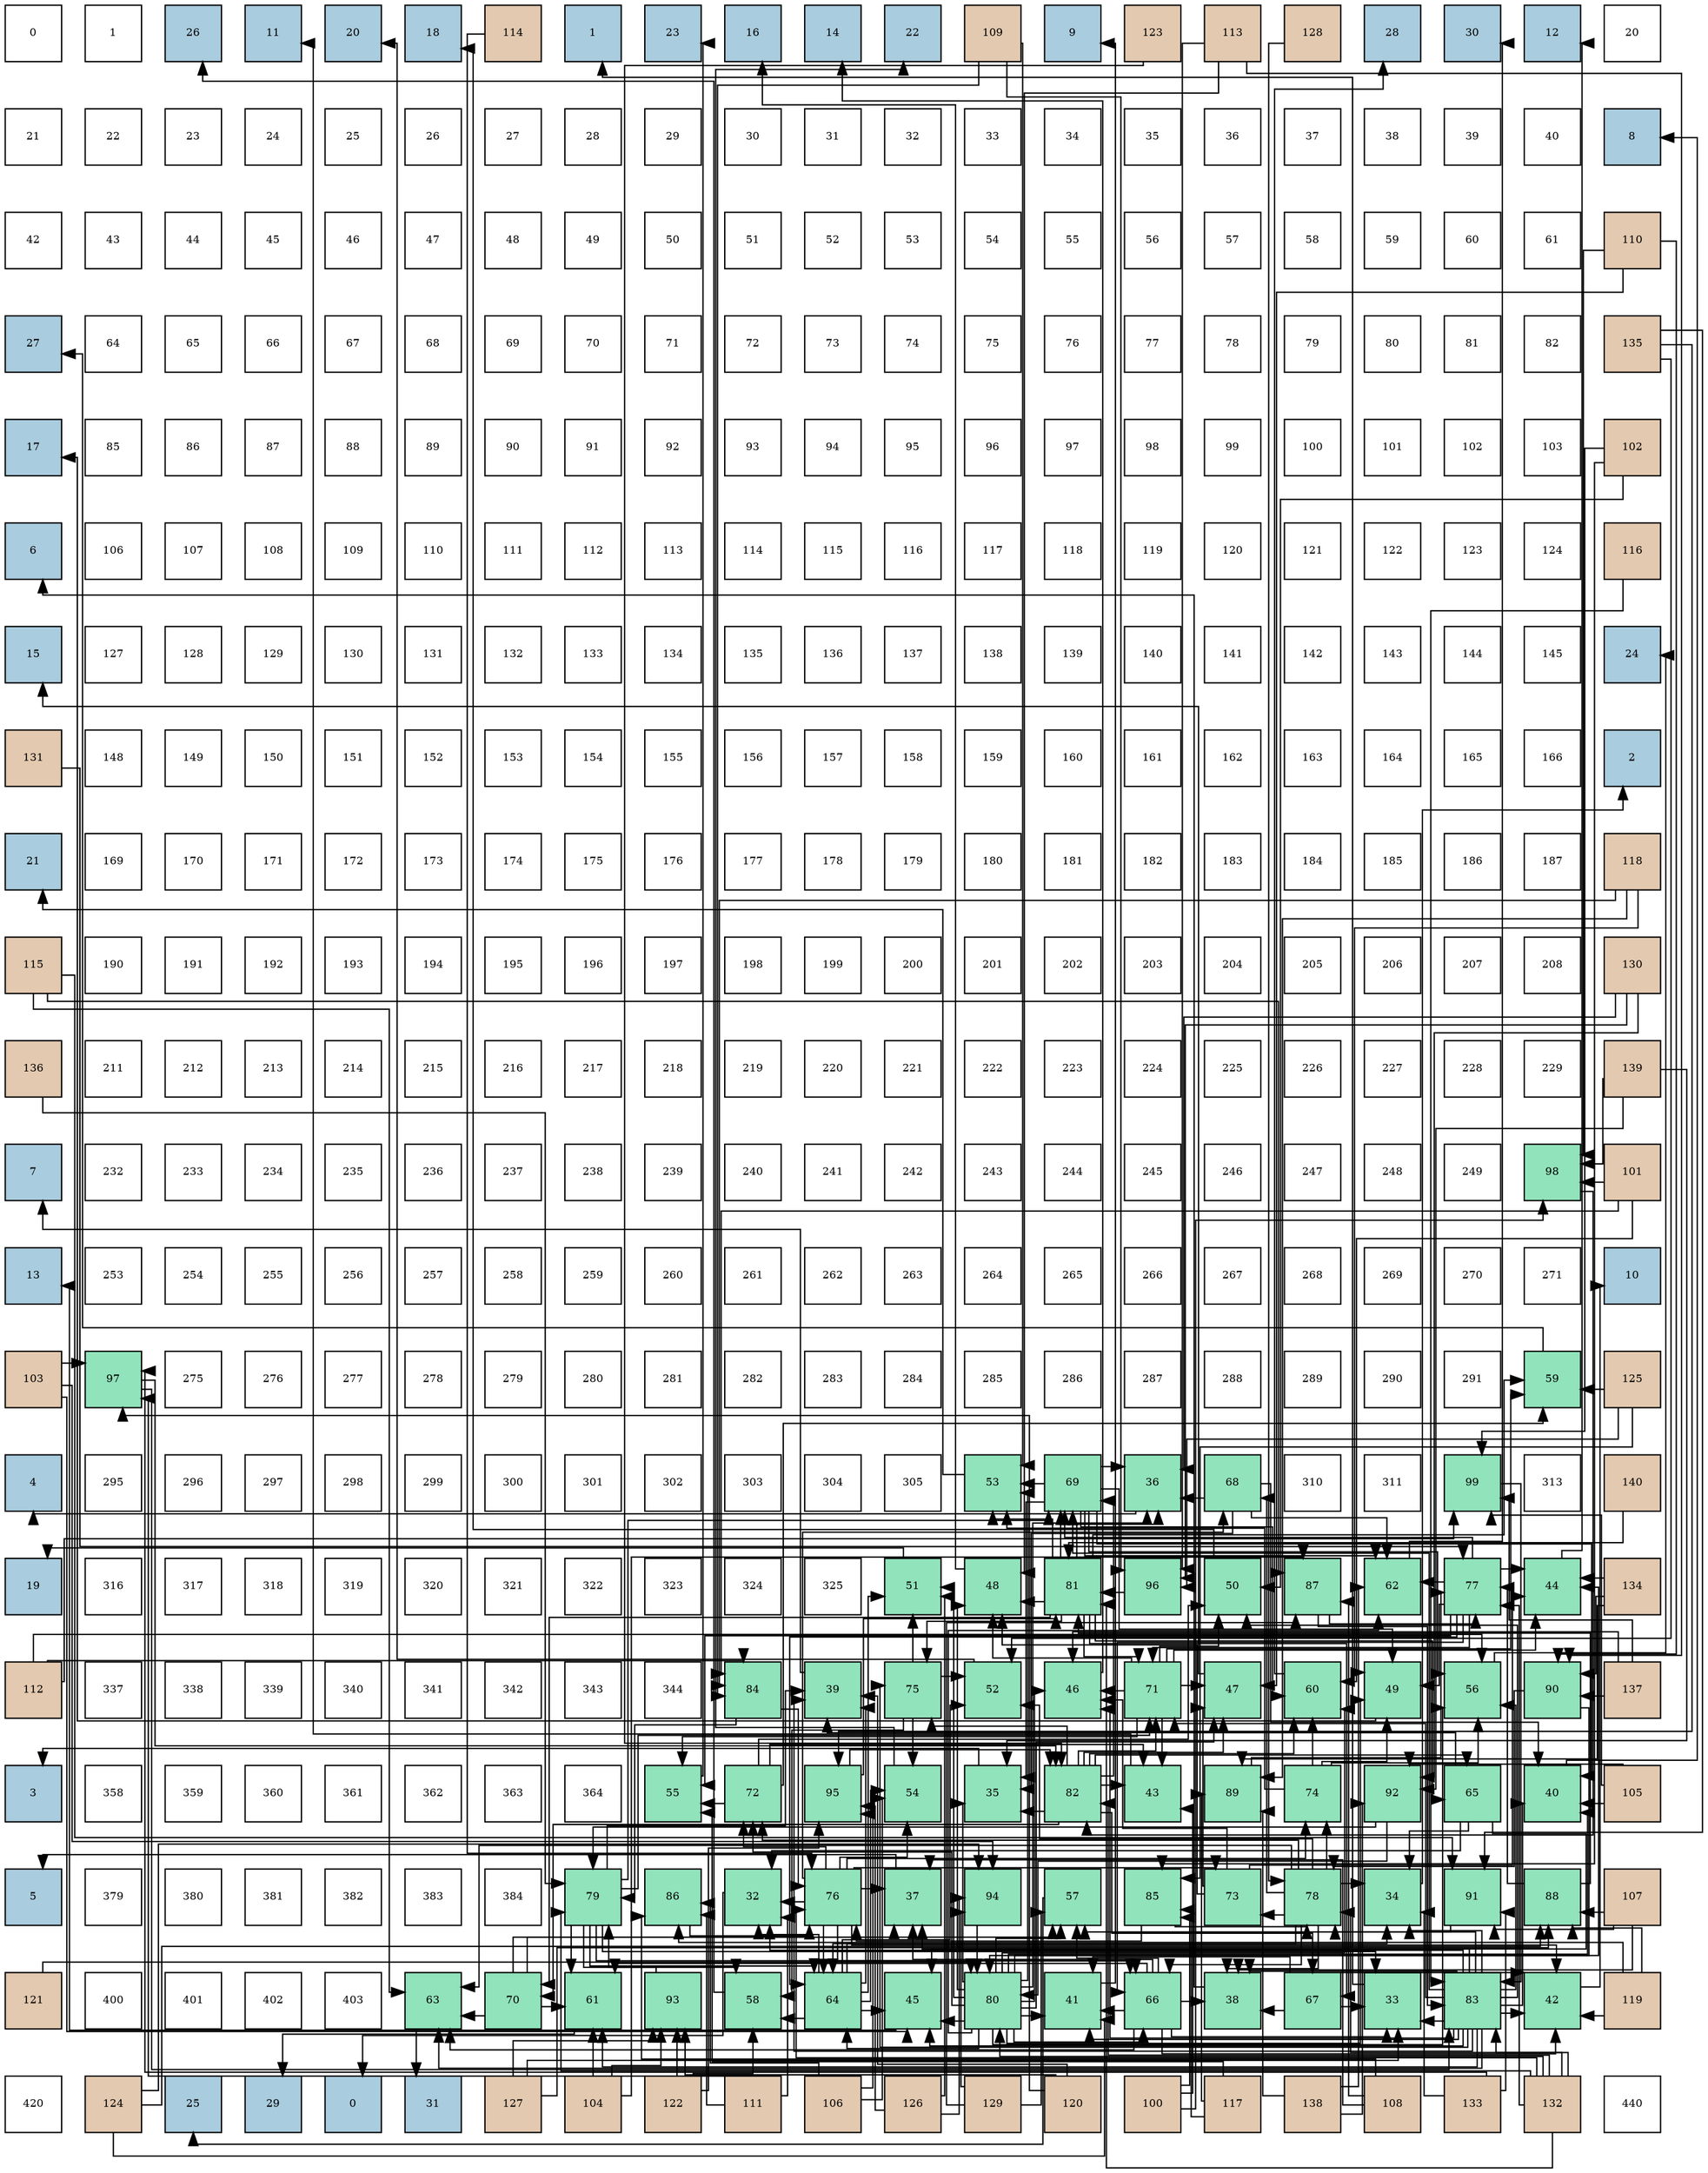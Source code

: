 digraph layout{
 rankdir=TB;
 splines=ortho;
 node [style=filled shape=square fixedsize=true width=0.6];
0[label="0", fontsize=8, fillcolor="#ffffff"];
1[label="1", fontsize=8, fillcolor="#ffffff"];
2[label="26", fontsize=8, fillcolor="#a9ccde"];
3[label="11", fontsize=8, fillcolor="#a9ccde"];
4[label="20", fontsize=8, fillcolor="#a9ccde"];
5[label="18", fontsize=8, fillcolor="#a9ccde"];
6[label="114", fontsize=8, fillcolor="#e3c9af"];
7[label="1", fontsize=8, fillcolor="#a9ccde"];
8[label="23", fontsize=8, fillcolor="#a9ccde"];
9[label="16", fontsize=8, fillcolor="#a9ccde"];
10[label="14", fontsize=8, fillcolor="#a9ccde"];
11[label="22", fontsize=8, fillcolor="#a9ccde"];
12[label="109", fontsize=8, fillcolor="#e3c9af"];
13[label="9", fontsize=8, fillcolor="#a9ccde"];
14[label="123", fontsize=8, fillcolor="#e3c9af"];
15[label="113", fontsize=8, fillcolor="#e3c9af"];
16[label="128", fontsize=8, fillcolor="#e3c9af"];
17[label="28", fontsize=8, fillcolor="#a9ccde"];
18[label="30", fontsize=8, fillcolor="#a9ccde"];
19[label="12", fontsize=8, fillcolor="#a9ccde"];
20[label="20", fontsize=8, fillcolor="#ffffff"];
21[label="21", fontsize=8, fillcolor="#ffffff"];
22[label="22", fontsize=8, fillcolor="#ffffff"];
23[label="23", fontsize=8, fillcolor="#ffffff"];
24[label="24", fontsize=8, fillcolor="#ffffff"];
25[label="25", fontsize=8, fillcolor="#ffffff"];
26[label="26", fontsize=8, fillcolor="#ffffff"];
27[label="27", fontsize=8, fillcolor="#ffffff"];
28[label="28", fontsize=8, fillcolor="#ffffff"];
29[label="29", fontsize=8, fillcolor="#ffffff"];
30[label="30", fontsize=8, fillcolor="#ffffff"];
31[label="31", fontsize=8, fillcolor="#ffffff"];
32[label="32", fontsize=8, fillcolor="#ffffff"];
33[label="33", fontsize=8, fillcolor="#ffffff"];
34[label="34", fontsize=8, fillcolor="#ffffff"];
35[label="35", fontsize=8, fillcolor="#ffffff"];
36[label="36", fontsize=8, fillcolor="#ffffff"];
37[label="37", fontsize=8, fillcolor="#ffffff"];
38[label="38", fontsize=8, fillcolor="#ffffff"];
39[label="39", fontsize=8, fillcolor="#ffffff"];
40[label="40", fontsize=8, fillcolor="#ffffff"];
41[label="8", fontsize=8, fillcolor="#a9ccde"];
42[label="42", fontsize=8, fillcolor="#ffffff"];
43[label="43", fontsize=8, fillcolor="#ffffff"];
44[label="44", fontsize=8, fillcolor="#ffffff"];
45[label="45", fontsize=8, fillcolor="#ffffff"];
46[label="46", fontsize=8, fillcolor="#ffffff"];
47[label="47", fontsize=8, fillcolor="#ffffff"];
48[label="48", fontsize=8, fillcolor="#ffffff"];
49[label="49", fontsize=8, fillcolor="#ffffff"];
50[label="50", fontsize=8, fillcolor="#ffffff"];
51[label="51", fontsize=8, fillcolor="#ffffff"];
52[label="52", fontsize=8, fillcolor="#ffffff"];
53[label="53", fontsize=8, fillcolor="#ffffff"];
54[label="54", fontsize=8, fillcolor="#ffffff"];
55[label="55", fontsize=8, fillcolor="#ffffff"];
56[label="56", fontsize=8, fillcolor="#ffffff"];
57[label="57", fontsize=8, fillcolor="#ffffff"];
58[label="58", fontsize=8, fillcolor="#ffffff"];
59[label="59", fontsize=8, fillcolor="#ffffff"];
60[label="60", fontsize=8, fillcolor="#ffffff"];
61[label="61", fontsize=8, fillcolor="#ffffff"];
62[label="110", fontsize=8, fillcolor="#e3c9af"];
63[label="27", fontsize=8, fillcolor="#a9ccde"];
64[label="64", fontsize=8, fillcolor="#ffffff"];
65[label="65", fontsize=8, fillcolor="#ffffff"];
66[label="66", fontsize=8, fillcolor="#ffffff"];
67[label="67", fontsize=8, fillcolor="#ffffff"];
68[label="68", fontsize=8, fillcolor="#ffffff"];
69[label="69", fontsize=8, fillcolor="#ffffff"];
70[label="70", fontsize=8, fillcolor="#ffffff"];
71[label="71", fontsize=8, fillcolor="#ffffff"];
72[label="72", fontsize=8, fillcolor="#ffffff"];
73[label="73", fontsize=8, fillcolor="#ffffff"];
74[label="74", fontsize=8, fillcolor="#ffffff"];
75[label="75", fontsize=8, fillcolor="#ffffff"];
76[label="76", fontsize=8, fillcolor="#ffffff"];
77[label="77", fontsize=8, fillcolor="#ffffff"];
78[label="78", fontsize=8, fillcolor="#ffffff"];
79[label="79", fontsize=8, fillcolor="#ffffff"];
80[label="80", fontsize=8, fillcolor="#ffffff"];
81[label="81", fontsize=8, fillcolor="#ffffff"];
82[label="82", fontsize=8, fillcolor="#ffffff"];
83[label="135", fontsize=8, fillcolor="#e3c9af"];
84[label="17", fontsize=8, fillcolor="#a9ccde"];
85[label="85", fontsize=8, fillcolor="#ffffff"];
86[label="86", fontsize=8, fillcolor="#ffffff"];
87[label="87", fontsize=8, fillcolor="#ffffff"];
88[label="88", fontsize=8, fillcolor="#ffffff"];
89[label="89", fontsize=8, fillcolor="#ffffff"];
90[label="90", fontsize=8, fillcolor="#ffffff"];
91[label="91", fontsize=8, fillcolor="#ffffff"];
92[label="92", fontsize=8, fillcolor="#ffffff"];
93[label="93", fontsize=8, fillcolor="#ffffff"];
94[label="94", fontsize=8, fillcolor="#ffffff"];
95[label="95", fontsize=8, fillcolor="#ffffff"];
96[label="96", fontsize=8, fillcolor="#ffffff"];
97[label="97", fontsize=8, fillcolor="#ffffff"];
98[label="98", fontsize=8, fillcolor="#ffffff"];
99[label="99", fontsize=8, fillcolor="#ffffff"];
100[label="100", fontsize=8, fillcolor="#ffffff"];
101[label="101", fontsize=8, fillcolor="#ffffff"];
102[label="102", fontsize=8, fillcolor="#ffffff"];
103[label="103", fontsize=8, fillcolor="#ffffff"];
104[label="102", fontsize=8, fillcolor="#e3c9af"];
105[label="6", fontsize=8, fillcolor="#a9ccde"];
106[label="106", fontsize=8, fillcolor="#ffffff"];
107[label="107", fontsize=8, fillcolor="#ffffff"];
108[label="108", fontsize=8, fillcolor="#ffffff"];
109[label="109", fontsize=8, fillcolor="#ffffff"];
110[label="110", fontsize=8, fillcolor="#ffffff"];
111[label="111", fontsize=8, fillcolor="#ffffff"];
112[label="112", fontsize=8, fillcolor="#ffffff"];
113[label="113", fontsize=8, fillcolor="#ffffff"];
114[label="114", fontsize=8, fillcolor="#ffffff"];
115[label="115", fontsize=8, fillcolor="#ffffff"];
116[label="116", fontsize=8, fillcolor="#ffffff"];
117[label="117", fontsize=8, fillcolor="#ffffff"];
118[label="118", fontsize=8, fillcolor="#ffffff"];
119[label="119", fontsize=8, fillcolor="#ffffff"];
120[label="120", fontsize=8, fillcolor="#ffffff"];
121[label="121", fontsize=8, fillcolor="#ffffff"];
122[label="122", fontsize=8, fillcolor="#ffffff"];
123[label="123", fontsize=8, fillcolor="#ffffff"];
124[label="124", fontsize=8, fillcolor="#ffffff"];
125[label="116", fontsize=8, fillcolor="#e3c9af"];
126[label="15", fontsize=8, fillcolor="#a9ccde"];
127[label="127", fontsize=8, fillcolor="#ffffff"];
128[label="128", fontsize=8, fillcolor="#ffffff"];
129[label="129", fontsize=8, fillcolor="#ffffff"];
130[label="130", fontsize=8, fillcolor="#ffffff"];
131[label="131", fontsize=8, fillcolor="#ffffff"];
132[label="132", fontsize=8, fillcolor="#ffffff"];
133[label="133", fontsize=8, fillcolor="#ffffff"];
134[label="134", fontsize=8, fillcolor="#ffffff"];
135[label="135", fontsize=8, fillcolor="#ffffff"];
136[label="136", fontsize=8, fillcolor="#ffffff"];
137[label="137", fontsize=8, fillcolor="#ffffff"];
138[label="138", fontsize=8, fillcolor="#ffffff"];
139[label="139", fontsize=8, fillcolor="#ffffff"];
140[label="140", fontsize=8, fillcolor="#ffffff"];
141[label="141", fontsize=8, fillcolor="#ffffff"];
142[label="142", fontsize=8, fillcolor="#ffffff"];
143[label="143", fontsize=8, fillcolor="#ffffff"];
144[label="144", fontsize=8, fillcolor="#ffffff"];
145[label="145", fontsize=8, fillcolor="#ffffff"];
146[label="24", fontsize=8, fillcolor="#a9ccde"];
147[label="131", fontsize=8, fillcolor="#e3c9af"];
148[label="148", fontsize=8, fillcolor="#ffffff"];
149[label="149", fontsize=8, fillcolor="#ffffff"];
150[label="150", fontsize=8, fillcolor="#ffffff"];
151[label="151", fontsize=8, fillcolor="#ffffff"];
152[label="152", fontsize=8, fillcolor="#ffffff"];
153[label="153", fontsize=8, fillcolor="#ffffff"];
154[label="154", fontsize=8, fillcolor="#ffffff"];
155[label="155", fontsize=8, fillcolor="#ffffff"];
156[label="156", fontsize=8, fillcolor="#ffffff"];
157[label="157", fontsize=8, fillcolor="#ffffff"];
158[label="158", fontsize=8, fillcolor="#ffffff"];
159[label="159", fontsize=8, fillcolor="#ffffff"];
160[label="160", fontsize=8, fillcolor="#ffffff"];
161[label="161", fontsize=8, fillcolor="#ffffff"];
162[label="162", fontsize=8, fillcolor="#ffffff"];
163[label="163", fontsize=8, fillcolor="#ffffff"];
164[label="164", fontsize=8, fillcolor="#ffffff"];
165[label="165", fontsize=8, fillcolor="#ffffff"];
166[label="166", fontsize=8, fillcolor="#ffffff"];
167[label="2", fontsize=8, fillcolor="#a9ccde"];
168[label="21", fontsize=8, fillcolor="#a9ccde"];
169[label="169", fontsize=8, fillcolor="#ffffff"];
170[label="170", fontsize=8, fillcolor="#ffffff"];
171[label="171", fontsize=8, fillcolor="#ffffff"];
172[label="172", fontsize=8, fillcolor="#ffffff"];
173[label="173", fontsize=8, fillcolor="#ffffff"];
174[label="174", fontsize=8, fillcolor="#ffffff"];
175[label="175", fontsize=8, fillcolor="#ffffff"];
176[label="176", fontsize=8, fillcolor="#ffffff"];
177[label="177", fontsize=8, fillcolor="#ffffff"];
178[label="178", fontsize=8, fillcolor="#ffffff"];
179[label="179", fontsize=8, fillcolor="#ffffff"];
180[label="180", fontsize=8, fillcolor="#ffffff"];
181[label="181", fontsize=8, fillcolor="#ffffff"];
182[label="182", fontsize=8, fillcolor="#ffffff"];
183[label="183", fontsize=8, fillcolor="#ffffff"];
184[label="184", fontsize=8, fillcolor="#ffffff"];
185[label="185", fontsize=8, fillcolor="#ffffff"];
186[label="186", fontsize=8, fillcolor="#ffffff"];
187[label="187", fontsize=8, fillcolor="#ffffff"];
188[label="118", fontsize=8, fillcolor="#e3c9af"];
189[label="115", fontsize=8, fillcolor="#e3c9af"];
190[label="190", fontsize=8, fillcolor="#ffffff"];
191[label="191", fontsize=8, fillcolor="#ffffff"];
192[label="192", fontsize=8, fillcolor="#ffffff"];
193[label="193", fontsize=8, fillcolor="#ffffff"];
194[label="194", fontsize=8, fillcolor="#ffffff"];
195[label="195", fontsize=8, fillcolor="#ffffff"];
196[label="196", fontsize=8, fillcolor="#ffffff"];
197[label="197", fontsize=8, fillcolor="#ffffff"];
198[label="198", fontsize=8, fillcolor="#ffffff"];
199[label="199", fontsize=8, fillcolor="#ffffff"];
200[label="200", fontsize=8, fillcolor="#ffffff"];
201[label="201", fontsize=8, fillcolor="#ffffff"];
202[label="202", fontsize=8, fillcolor="#ffffff"];
203[label="203", fontsize=8, fillcolor="#ffffff"];
204[label="204", fontsize=8, fillcolor="#ffffff"];
205[label="205", fontsize=8, fillcolor="#ffffff"];
206[label="206", fontsize=8, fillcolor="#ffffff"];
207[label="207", fontsize=8, fillcolor="#ffffff"];
208[label="208", fontsize=8, fillcolor="#ffffff"];
209[label="130", fontsize=8, fillcolor="#e3c9af"];
210[label="136", fontsize=8, fillcolor="#e3c9af"];
211[label="211", fontsize=8, fillcolor="#ffffff"];
212[label="212", fontsize=8, fillcolor="#ffffff"];
213[label="213", fontsize=8, fillcolor="#ffffff"];
214[label="214", fontsize=8, fillcolor="#ffffff"];
215[label="215", fontsize=8, fillcolor="#ffffff"];
216[label="216", fontsize=8, fillcolor="#ffffff"];
217[label="217", fontsize=8, fillcolor="#ffffff"];
218[label="218", fontsize=8, fillcolor="#ffffff"];
219[label="219", fontsize=8, fillcolor="#ffffff"];
220[label="220", fontsize=8, fillcolor="#ffffff"];
221[label="221", fontsize=8, fillcolor="#ffffff"];
222[label="222", fontsize=8, fillcolor="#ffffff"];
223[label="223", fontsize=8, fillcolor="#ffffff"];
224[label="224", fontsize=8, fillcolor="#ffffff"];
225[label="225", fontsize=8, fillcolor="#ffffff"];
226[label="226", fontsize=8, fillcolor="#ffffff"];
227[label="227", fontsize=8, fillcolor="#ffffff"];
228[label="228", fontsize=8, fillcolor="#ffffff"];
229[label="229", fontsize=8, fillcolor="#ffffff"];
230[label="139", fontsize=8, fillcolor="#e3c9af"];
231[label="7", fontsize=8, fillcolor="#a9ccde"];
232[label="232", fontsize=8, fillcolor="#ffffff"];
233[label="233", fontsize=8, fillcolor="#ffffff"];
234[label="234", fontsize=8, fillcolor="#ffffff"];
235[label="235", fontsize=8, fillcolor="#ffffff"];
236[label="236", fontsize=8, fillcolor="#ffffff"];
237[label="237", fontsize=8, fillcolor="#ffffff"];
238[label="238", fontsize=8, fillcolor="#ffffff"];
239[label="239", fontsize=8, fillcolor="#ffffff"];
240[label="240", fontsize=8, fillcolor="#ffffff"];
241[label="241", fontsize=8, fillcolor="#ffffff"];
242[label="242", fontsize=8, fillcolor="#ffffff"];
243[label="243", fontsize=8, fillcolor="#ffffff"];
244[label="244", fontsize=8, fillcolor="#ffffff"];
245[label="245", fontsize=8, fillcolor="#ffffff"];
246[label="246", fontsize=8, fillcolor="#ffffff"];
247[label="247", fontsize=8, fillcolor="#ffffff"];
248[label="248", fontsize=8, fillcolor="#ffffff"];
249[label="249", fontsize=8, fillcolor="#ffffff"];
250[label="98", fontsize=8, fillcolor="#91e3bb"];
251[label="101", fontsize=8, fillcolor="#e3c9af"];
252[label="13", fontsize=8, fillcolor="#a9ccde"];
253[label="253", fontsize=8, fillcolor="#ffffff"];
254[label="254", fontsize=8, fillcolor="#ffffff"];
255[label="255", fontsize=8, fillcolor="#ffffff"];
256[label="256", fontsize=8, fillcolor="#ffffff"];
257[label="257", fontsize=8, fillcolor="#ffffff"];
258[label="258", fontsize=8, fillcolor="#ffffff"];
259[label="259", fontsize=8, fillcolor="#ffffff"];
260[label="260", fontsize=8, fillcolor="#ffffff"];
261[label="261", fontsize=8, fillcolor="#ffffff"];
262[label="262", fontsize=8, fillcolor="#ffffff"];
263[label="263", fontsize=8, fillcolor="#ffffff"];
264[label="264", fontsize=8, fillcolor="#ffffff"];
265[label="265", fontsize=8, fillcolor="#ffffff"];
266[label="266", fontsize=8, fillcolor="#ffffff"];
267[label="267", fontsize=8, fillcolor="#ffffff"];
268[label="268", fontsize=8, fillcolor="#ffffff"];
269[label="269", fontsize=8, fillcolor="#ffffff"];
270[label="270", fontsize=8, fillcolor="#ffffff"];
271[label="271", fontsize=8, fillcolor="#ffffff"];
272[label="10", fontsize=8, fillcolor="#a9ccde"];
273[label="103", fontsize=8, fillcolor="#e3c9af"];
274[label="97", fontsize=8, fillcolor="#91e3bb"];
275[label="275", fontsize=8, fillcolor="#ffffff"];
276[label="276", fontsize=8, fillcolor="#ffffff"];
277[label="277", fontsize=8, fillcolor="#ffffff"];
278[label="278", fontsize=8, fillcolor="#ffffff"];
279[label="279", fontsize=8, fillcolor="#ffffff"];
280[label="280", fontsize=8, fillcolor="#ffffff"];
281[label="281", fontsize=8, fillcolor="#ffffff"];
282[label="282", fontsize=8, fillcolor="#ffffff"];
283[label="283", fontsize=8, fillcolor="#ffffff"];
284[label="284", fontsize=8, fillcolor="#ffffff"];
285[label="285", fontsize=8, fillcolor="#ffffff"];
286[label="286", fontsize=8, fillcolor="#ffffff"];
287[label="287", fontsize=8, fillcolor="#ffffff"];
288[label="288", fontsize=8, fillcolor="#ffffff"];
289[label="289", fontsize=8, fillcolor="#ffffff"];
290[label="290", fontsize=8, fillcolor="#ffffff"];
291[label="291", fontsize=8, fillcolor="#ffffff"];
292[label="59", fontsize=8, fillcolor="#91e3bb"];
293[label="125", fontsize=8, fillcolor="#e3c9af"];
294[label="4", fontsize=8, fillcolor="#a9ccde"];
295[label="295", fontsize=8, fillcolor="#ffffff"];
296[label="296", fontsize=8, fillcolor="#ffffff"];
297[label="297", fontsize=8, fillcolor="#ffffff"];
298[label="298", fontsize=8, fillcolor="#ffffff"];
299[label="299", fontsize=8, fillcolor="#ffffff"];
300[label="300", fontsize=8, fillcolor="#ffffff"];
301[label="301", fontsize=8, fillcolor="#ffffff"];
302[label="302", fontsize=8, fillcolor="#ffffff"];
303[label="303", fontsize=8, fillcolor="#ffffff"];
304[label="304", fontsize=8, fillcolor="#ffffff"];
305[label="305", fontsize=8, fillcolor="#ffffff"];
306[label="53", fontsize=8, fillcolor="#91e3bb"];
307[label="69", fontsize=8, fillcolor="#91e3bb"];
308[label="36", fontsize=8, fillcolor="#91e3bb"];
309[label="68", fontsize=8, fillcolor="#91e3bb"];
310[label="310", fontsize=8, fillcolor="#ffffff"];
311[label="311", fontsize=8, fillcolor="#ffffff"];
312[label="99", fontsize=8, fillcolor="#91e3bb"];
313[label="313", fontsize=8, fillcolor="#ffffff"];
314[label="140", fontsize=8, fillcolor="#e3c9af"];
315[label="19", fontsize=8, fillcolor="#a9ccde"];
316[label="316", fontsize=8, fillcolor="#ffffff"];
317[label="317", fontsize=8, fillcolor="#ffffff"];
318[label="318", fontsize=8, fillcolor="#ffffff"];
319[label="319", fontsize=8, fillcolor="#ffffff"];
320[label="320", fontsize=8, fillcolor="#ffffff"];
321[label="321", fontsize=8, fillcolor="#ffffff"];
322[label="322", fontsize=8, fillcolor="#ffffff"];
323[label="323", fontsize=8, fillcolor="#ffffff"];
324[label="324", fontsize=8, fillcolor="#ffffff"];
325[label="325", fontsize=8, fillcolor="#ffffff"];
326[label="51", fontsize=8, fillcolor="#91e3bb"];
327[label="48", fontsize=8, fillcolor="#91e3bb"];
328[label="81", fontsize=8, fillcolor="#91e3bb"];
329[label="96", fontsize=8, fillcolor="#91e3bb"];
330[label="50", fontsize=8, fillcolor="#91e3bb"];
331[label="87", fontsize=8, fillcolor="#91e3bb"];
332[label="62", fontsize=8, fillcolor="#91e3bb"];
333[label="77", fontsize=8, fillcolor="#91e3bb"];
334[label="44", fontsize=8, fillcolor="#91e3bb"];
335[label="134", fontsize=8, fillcolor="#e3c9af"];
336[label="112", fontsize=8, fillcolor="#e3c9af"];
337[label="337", fontsize=8, fillcolor="#ffffff"];
338[label="338", fontsize=8, fillcolor="#ffffff"];
339[label="339", fontsize=8, fillcolor="#ffffff"];
340[label="340", fontsize=8, fillcolor="#ffffff"];
341[label="341", fontsize=8, fillcolor="#ffffff"];
342[label="342", fontsize=8, fillcolor="#ffffff"];
343[label="343", fontsize=8, fillcolor="#ffffff"];
344[label="344", fontsize=8, fillcolor="#ffffff"];
345[label="84", fontsize=8, fillcolor="#91e3bb"];
346[label="39", fontsize=8, fillcolor="#91e3bb"];
347[label="75", fontsize=8, fillcolor="#91e3bb"];
348[label="52", fontsize=8, fillcolor="#91e3bb"];
349[label="46", fontsize=8, fillcolor="#91e3bb"];
350[label="71", fontsize=8, fillcolor="#91e3bb"];
351[label="47", fontsize=8, fillcolor="#91e3bb"];
352[label="60", fontsize=8, fillcolor="#91e3bb"];
353[label="49", fontsize=8, fillcolor="#91e3bb"];
354[label="56", fontsize=8, fillcolor="#91e3bb"];
355[label="90", fontsize=8, fillcolor="#91e3bb"];
356[label="137", fontsize=8, fillcolor="#e3c9af"];
357[label="3", fontsize=8, fillcolor="#a9ccde"];
358[label="358", fontsize=8, fillcolor="#ffffff"];
359[label="359", fontsize=8, fillcolor="#ffffff"];
360[label="360", fontsize=8, fillcolor="#ffffff"];
361[label="361", fontsize=8, fillcolor="#ffffff"];
362[label="362", fontsize=8, fillcolor="#ffffff"];
363[label="363", fontsize=8, fillcolor="#ffffff"];
364[label="364", fontsize=8, fillcolor="#ffffff"];
365[label="55", fontsize=8, fillcolor="#91e3bb"];
366[label="72", fontsize=8, fillcolor="#91e3bb"];
367[label="95", fontsize=8, fillcolor="#91e3bb"];
368[label="54", fontsize=8, fillcolor="#91e3bb"];
369[label="35", fontsize=8, fillcolor="#91e3bb"];
370[label="82", fontsize=8, fillcolor="#91e3bb"];
371[label="43", fontsize=8, fillcolor="#91e3bb"];
372[label="89", fontsize=8, fillcolor="#91e3bb"];
373[label="74", fontsize=8, fillcolor="#91e3bb"];
374[label="92", fontsize=8, fillcolor="#91e3bb"];
375[label="65", fontsize=8, fillcolor="#91e3bb"];
376[label="40", fontsize=8, fillcolor="#91e3bb"];
377[label="105", fontsize=8, fillcolor="#e3c9af"];
378[label="5", fontsize=8, fillcolor="#a9ccde"];
379[label="379", fontsize=8, fillcolor="#ffffff"];
380[label="380", fontsize=8, fillcolor="#ffffff"];
381[label="381", fontsize=8, fillcolor="#ffffff"];
382[label="382", fontsize=8, fillcolor="#ffffff"];
383[label="383", fontsize=8, fillcolor="#ffffff"];
384[label="384", fontsize=8, fillcolor="#ffffff"];
385[label="79", fontsize=8, fillcolor="#91e3bb"];
386[label="86", fontsize=8, fillcolor="#91e3bb"];
387[label="32", fontsize=8, fillcolor="#91e3bb"];
388[label="76", fontsize=8, fillcolor="#91e3bb"];
389[label="37", fontsize=8, fillcolor="#91e3bb"];
390[label="94", fontsize=8, fillcolor="#91e3bb"];
391[label="57", fontsize=8, fillcolor="#91e3bb"];
392[label="85", fontsize=8, fillcolor="#91e3bb"];
393[label="73", fontsize=8, fillcolor="#91e3bb"];
394[label="78", fontsize=8, fillcolor="#91e3bb"];
395[label="34", fontsize=8, fillcolor="#91e3bb"];
396[label="91", fontsize=8, fillcolor="#91e3bb"];
397[label="88", fontsize=8, fillcolor="#91e3bb"];
398[label="107", fontsize=8, fillcolor="#e3c9af"];
399[label="121", fontsize=8, fillcolor="#e3c9af"];
400[label="400", fontsize=8, fillcolor="#ffffff"];
401[label="401", fontsize=8, fillcolor="#ffffff"];
402[label="402", fontsize=8, fillcolor="#ffffff"];
403[label="403", fontsize=8, fillcolor="#ffffff"];
404[label="63", fontsize=8, fillcolor="#91e3bb"];
405[label="70", fontsize=8, fillcolor="#91e3bb"];
406[label="61", fontsize=8, fillcolor="#91e3bb"];
407[label="93", fontsize=8, fillcolor="#91e3bb"];
408[label="58", fontsize=8, fillcolor="#91e3bb"];
409[label="64", fontsize=8, fillcolor="#91e3bb"];
410[label="45", fontsize=8, fillcolor="#91e3bb"];
411[label="80", fontsize=8, fillcolor="#91e3bb"];
412[label="41", fontsize=8, fillcolor="#91e3bb"];
413[label="66", fontsize=8, fillcolor="#91e3bb"];
414[label="38", fontsize=8, fillcolor="#91e3bb"];
415[label="67", fontsize=8, fillcolor="#91e3bb"];
416[label="33", fontsize=8, fillcolor="#91e3bb"];
417[label="83", fontsize=8, fillcolor="#91e3bb"];
418[label="42", fontsize=8, fillcolor="#91e3bb"];
419[label="119", fontsize=8, fillcolor="#e3c9af"];
420[label="420", fontsize=8, fillcolor="#ffffff"];
421[label="124", fontsize=8, fillcolor="#e3c9af"];
422[label="25", fontsize=8, fillcolor="#a9ccde"];
423[label="29", fontsize=8, fillcolor="#a9ccde"];
424[label="0", fontsize=8, fillcolor="#a9ccde"];
425[label="31", fontsize=8, fillcolor="#a9ccde"];
426[label="127", fontsize=8, fillcolor="#e3c9af"];
427[label="104", fontsize=8, fillcolor="#e3c9af"];
428[label="122", fontsize=8, fillcolor="#e3c9af"];
429[label="111", fontsize=8, fillcolor="#e3c9af"];
430[label="106", fontsize=8, fillcolor="#e3c9af"];
431[label="126", fontsize=8, fillcolor="#e3c9af"];
432[label="129", fontsize=8, fillcolor="#e3c9af"];
433[label="120", fontsize=8, fillcolor="#e3c9af"];
434[label="100", fontsize=8, fillcolor="#e3c9af"];
435[label="117", fontsize=8, fillcolor="#e3c9af"];
436[label="138", fontsize=8, fillcolor="#e3c9af"];
437[label="108", fontsize=8, fillcolor="#e3c9af"];
438[label="133", fontsize=8, fillcolor="#e3c9af"];
439[label="132", fontsize=8, fillcolor="#e3c9af"];
440[label="440", fontsize=8, fillcolor="#ffffff"];
edge [constraint=false, style=vis];387 -> 424;
416 -> 7;
395 -> 167;
369 -> 357;
308 -> 294;
389 -> 378;
414 -> 105;
346 -> 231;
376 -> 41;
412 -> 13;
418 -> 272;
371 -> 3;
334 -> 19;
410 -> 252;
349 -> 10;
351 -> 126;
327 -> 9;
353 -> 84;
330 -> 5;
326 -> 315;
348 -> 4;
306 -> 168;
368 -> 11;
365 -> 8;
354 -> 146;
391 -> 422;
408 -> 2;
292 -> 63;
352 -> 17;
406 -> 423;
332 -> 18;
404 -> 425;
409 -> 387;
409 -> 395;
409 -> 346;
409 -> 410;
409 -> 326;
409 -> 348;
409 -> 368;
409 -> 408;
375 -> 387;
375 -> 395;
375 -> 346;
375 -> 410;
413 -> 416;
413 -> 389;
413 -> 414;
413 -> 412;
413 -> 418;
413 -> 391;
413 -> 406;
413 -> 404;
415 -> 416;
415 -> 414;
415 -> 412;
415 -> 418;
309 -> 369;
309 -> 308;
309 -> 376;
309 -> 332;
307 -> 369;
307 -> 308;
307 -> 376;
307 -> 353;
307 -> 306;
307 -> 354;
307 -> 352;
307 -> 332;
405 -> 389;
405 -> 391;
405 -> 406;
405 -> 404;
350 -> 371;
350 -> 334;
350 -> 349;
350 -> 351;
350 -> 327;
350 -> 330;
350 -> 365;
350 -> 292;
366 -> 371;
366 -> 330;
366 -> 365;
366 -> 292;
393 -> 334;
393 -> 349;
393 -> 351;
393 -> 327;
373 -> 353;
373 -> 306;
373 -> 354;
373 -> 352;
347 -> 326;
347 -> 348;
347 -> 368;
347 -> 408;
388 -> 387;
388 -> 389;
388 -> 418;
388 -> 368;
388 -> 409;
388 -> 413;
388 -> 309;
388 -> 366;
388 -> 393;
388 -> 373;
333 -> 334;
333 -> 353;
333 -> 365;
333 -> 332;
333 -> 409;
333 -> 413;
333 -> 307;
333 -> 350;
394 -> 395;
394 -> 414;
394 -> 348;
394 -> 404;
394 -> 409;
394 -> 413;
394 -> 309;
394 -> 366;
394 -> 393;
394 -> 373;
385 -> 416;
385 -> 346;
385 -> 408;
385 -> 406;
385 -> 409;
385 -> 413;
385 -> 307;
385 -> 350;
411 -> 369;
411 -> 308;
411 -> 376;
411 -> 412;
411 -> 334;
411 -> 410;
411 -> 349;
411 -> 351;
411 -> 327;
411 -> 353;
411 -> 326;
411 -> 306;
411 -> 354;
411 -> 391;
411 -> 352;
411 -> 332;
411 -> 409;
411 -> 413;
411 -> 366;
328 -> 308;
328 -> 327;
328 -> 306;
328 -> 292;
328 -> 375;
328 -> 415;
328 -> 307;
328 -> 405;
328 -> 350;
328 -> 347;
370 -> 369;
370 -> 371;
370 -> 351;
370 -> 352;
370 -> 375;
370 -> 415;
370 -> 307;
370 -> 405;
370 -> 350;
370 -> 347;
417 -> 387;
417 -> 416;
417 -> 395;
417 -> 389;
417 -> 414;
417 -> 346;
417 -> 376;
417 -> 412;
417 -> 418;
417 -> 410;
417 -> 349;
417 -> 330;
417 -> 354;
417 -> 391;
417 -> 406;
417 -> 404;
417 -> 307;
417 -> 350;
417 -> 347;
345 -> 388;
345 -> 385;
392 -> 388;
392 -> 394;
386 -> 388;
331 -> 333;
331 -> 417;
397 -> 333;
397 -> 328;
372 -> 333;
355 -> 394;
355 -> 411;
396 -> 394;
374 -> 385;
374 -> 411;
407 -> 385;
390 -> 411;
367 -> 328;
367 -> 370;
329 -> 328;
274 -> 370;
274 -> 417;
250 -> 370;
312 -> 417;
434 -> 371;
434 -> 392;
434 -> 250;
251 -> 352;
251 -> 345;
251 -> 250;
104 -> 330;
104 -> 392;
104 -> 312;
273 -> 410;
273 -> 390;
273 -> 274;
427 -> 406;
427 -> 331;
427 -> 407;
377 -> 376;
377 -> 374;
377 -> 312;
430 -> 368;
430 -> 386;
430 -> 367;
398 -> 414;
398 -> 397;
398 -> 396;
437 -> 389;
437 -> 386;
437 -> 331;
12 -> 306;
12 -> 345;
12 -> 329;
62 -> 351;
62 -> 355;
62 -> 250;
429 -> 387;
429 -> 386;
429 -> 274;
336 -> 354;
336 -> 345;
336 -> 312;
15 -> 327;
15 -> 355;
15 -> 329;
6 -> 388;
189 -> 404;
189 -> 331;
189 -> 396;
125 -> 417;
435 -> 365;
435 -> 392;
435 -> 372;
188 -> 353;
188 -> 345;
188 -> 372;
419 -> 418;
419 -> 386;
419 -> 397;
433 -> 346;
433 -> 407;
433 -> 274;
399 -> 411;
428 -> 408;
428 -> 407;
428 -> 367;
14 -> 370;
421 -> 412;
421 -> 397;
421 -> 390;
293 -> 292;
293 -> 392;
293 -> 329;
431 -> 326;
431 -> 390;
431 -> 367;
426 -> 416;
426 -> 397;
426 -> 407;
16 -> 394;
432 -> 391;
432 -> 331;
432 -> 390;
209 -> 308;
209 -> 374;
209 -> 329;
147 -> 333;
439 -> 388;
439 -> 333;
439 -> 394;
439 -> 385;
439 -> 411;
439 -> 328;
439 -> 370;
439 -> 417;
438 -> 395;
438 -> 396;
438 -> 274;
335 -> 334;
335 -> 372;
335 -> 355;
83 -> 348;
83 -> 396;
83 -> 367;
210 -> 385;
356 -> 349;
356 -> 355;
356 -> 312;
436 -> 332;
436 -> 372;
436 -> 374;
230 -> 369;
230 -> 374;
230 -> 250;
314 -> 328;
edge [constraint=true, style=invis];
0 -> 21 -> 42 -> 63 -> 84 -> 105 -> 126 -> 147 -> 168 -> 189 -> 210 -> 231 -> 252 -> 273 -> 294 -> 315 -> 336 -> 357 -> 378 -> 399 -> 420;
1 -> 22 -> 43 -> 64 -> 85 -> 106 -> 127 -> 148 -> 169 -> 190 -> 211 -> 232 -> 253 -> 274 -> 295 -> 316 -> 337 -> 358 -> 379 -> 400 -> 421;
2 -> 23 -> 44 -> 65 -> 86 -> 107 -> 128 -> 149 -> 170 -> 191 -> 212 -> 233 -> 254 -> 275 -> 296 -> 317 -> 338 -> 359 -> 380 -> 401 -> 422;
3 -> 24 -> 45 -> 66 -> 87 -> 108 -> 129 -> 150 -> 171 -> 192 -> 213 -> 234 -> 255 -> 276 -> 297 -> 318 -> 339 -> 360 -> 381 -> 402 -> 423;
4 -> 25 -> 46 -> 67 -> 88 -> 109 -> 130 -> 151 -> 172 -> 193 -> 214 -> 235 -> 256 -> 277 -> 298 -> 319 -> 340 -> 361 -> 382 -> 403 -> 424;
5 -> 26 -> 47 -> 68 -> 89 -> 110 -> 131 -> 152 -> 173 -> 194 -> 215 -> 236 -> 257 -> 278 -> 299 -> 320 -> 341 -> 362 -> 383 -> 404 -> 425;
6 -> 27 -> 48 -> 69 -> 90 -> 111 -> 132 -> 153 -> 174 -> 195 -> 216 -> 237 -> 258 -> 279 -> 300 -> 321 -> 342 -> 363 -> 384 -> 405 -> 426;
7 -> 28 -> 49 -> 70 -> 91 -> 112 -> 133 -> 154 -> 175 -> 196 -> 217 -> 238 -> 259 -> 280 -> 301 -> 322 -> 343 -> 364 -> 385 -> 406 -> 427;
8 -> 29 -> 50 -> 71 -> 92 -> 113 -> 134 -> 155 -> 176 -> 197 -> 218 -> 239 -> 260 -> 281 -> 302 -> 323 -> 344 -> 365 -> 386 -> 407 -> 428;
9 -> 30 -> 51 -> 72 -> 93 -> 114 -> 135 -> 156 -> 177 -> 198 -> 219 -> 240 -> 261 -> 282 -> 303 -> 324 -> 345 -> 366 -> 387 -> 408 -> 429;
10 -> 31 -> 52 -> 73 -> 94 -> 115 -> 136 -> 157 -> 178 -> 199 -> 220 -> 241 -> 262 -> 283 -> 304 -> 325 -> 346 -> 367 -> 388 -> 409 -> 430;
11 -> 32 -> 53 -> 74 -> 95 -> 116 -> 137 -> 158 -> 179 -> 200 -> 221 -> 242 -> 263 -> 284 -> 305 -> 326 -> 347 -> 368 -> 389 -> 410 -> 431;
12 -> 33 -> 54 -> 75 -> 96 -> 117 -> 138 -> 159 -> 180 -> 201 -> 222 -> 243 -> 264 -> 285 -> 306 -> 327 -> 348 -> 369 -> 390 -> 411 -> 432;
13 -> 34 -> 55 -> 76 -> 97 -> 118 -> 139 -> 160 -> 181 -> 202 -> 223 -> 244 -> 265 -> 286 -> 307 -> 328 -> 349 -> 370 -> 391 -> 412 -> 433;
14 -> 35 -> 56 -> 77 -> 98 -> 119 -> 140 -> 161 -> 182 -> 203 -> 224 -> 245 -> 266 -> 287 -> 308 -> 329 -> 350 -> 371 -> 392 -> 413 -> 434;
15 -> 36 -> 57 -> 78 -> 99 -> 120 -> 141 -> 162 -> 183 -> 204 -> 225 -> 246 -> 267 -> 288 -> 309 -> 330 -> 351 -> 372 -> 393 -> 414 -> 435;
16 -> 37 -> 58 -> 79 -> 100 -> 121 -> 142 -> 163 -> 184 -> 205 -> 226 -> 247 -> 268 -> 289 -> 310 -> 331 -> 352 -> 373 -> 394 -> 415 -> 436;
17 -> 38 -> 59 -> 80 -> 101 -> 122 -> 143 -> 164 -> 185 -> 206 -> 227 -> 248 -> 269 -> 290 -> 311 -> 332 -> 353 -> 374 -> 395 -> 416 -> 437;
18 -> 39 -> 60 -> 81 -> 102 -> 123 -> 144 -> 165 -> 186 -> 207 -> 228 -> 249 -> 270 -> 291 -> 312 -> 333 -> 354 -> 375 -> 396 -> 417 -> 438;
19 -> 40 -> 61 -> 82 -> 103 -> 124 -> 145 -> 166 -> 187 -> 208 -> 229 -> 250 -> 271 -> 292 -> 313 -> 334 -> 355 -> 376 -> 397 -> 418 -> 439;
20 -> 41 -> 62 -> 83 -> 104 -> 125 -> 146 -> 167 -> 188 -> 209 -> 230 -> 251 -> 272 -> 293 -> 314 -> 335 -> 356 -> 377 -> 398 -> 419 -> 440;
rank = same {0 -> 1 -> 2 -> 3 -> 4 -> 5 -> 6 -> 7 -> 8 -> 9 -> 10 -> 11 -> 12 -> 13 -> 14 -> 15 -> 16 -> 17 -> 18 -> 19 -> 20};
rank = same {21 -> 22 -> 23 -> 24 -> 25 -> 26 -> 27 -> 28 -> 29 -> 30 -> 31 -> 32 -> 33 -> 34 -> 35 -> 36 -> 37 -> 38 -> 39 -> 40 -> 41};
rank = same {42 -> 43 -> 44 -> 45 -> 46 -> 47 -> 48 -> 49 -> 50 -> 51 -> 52 -> 53 -> 54 -> 55 -> 56 -> 57 -> 58 -> 59 -> 60 -> 61 -> 62};
rank = same {63 -> 64 -> 65 -> 66 -> 67 -> 68 -> 69 -> 70 -> 71 -> 72 -> 73 -> 74 -> 75 -> 76 -> 77 -> 78 -> 79 -> 80 -> 81 -> 82 -> 83};
rank = same {84 -> 85 -> 86 -> 87 -> 88 -> 89 -> 90 -> 91 -> 92 -> 93 -> 94 -> 95 -> 96 -> 97 -> 98 -> 99 -> 100 -> 101 -> 102 -> 103 -> 104};
rank = same {105 -> 106 -> 107 -> 108 -> 109 -> 110 -> 111 -> 112 -> 113 -> 114 -> 115 -> 116 -> 117 -> 118 -> 119 -> 120 -> 121 -> 122 -> 123 -> 124 -> 125};
rank = same {126 -> 127 -> 128 -> 129 -> 130 -> 131 -> 132 -> 133 -> 134 -> 135 -> 136 -> 137 -> 138 -> 139 -> 140 -> 141 -> 142 -> 143 -> 144 -> 145 -> 146};
rank = same {147 -> 148 -> 149 -> 150 -> 151 -> 152 -> 153 -> 154 -> 155 -> 156 -> 157 -> 158 -> 159 -> 160 -> 161 -> 162 -> 163 -> 164 -> 165 -> 166 -> 167};
rank = same {168 -> 169 -> 170 -> 171 -> 172 -> 173 -> 174 -> 175 -> 176 -> 177 -> 178 -> 179 -> 180 -> 181 -> 182 -> 183 -> 184 -> 185 -> 186 -> 187 -> 188};
rank = same {189 -> 190 -> 191 -> 192 -> 193 -> 194 -> 195 -> 196 -> 197 -> 198 -> 199 -> 200 -> 201 -> 202 -> 203 -> 204 -> 205 -> 206 -> 207 -> 208 -> 209};
rank = same {210 -> 211 -> 212 -> 213 -> 214 -> 215 -> 216 -> 217 -> 218 -> 219 -> 220 -> 221 -> 222 -> 223 -> 224 -> 225 -> 226 -> 227 -> 228 -> 229 -> 230};
rank = same {231 -> 232 -> 233 -> 234 -> 235 -> 236 -> 237 -> 238 -> 239 -> 240 -> 241 -> 242 -> 243 -> 244 -> 245 -> 246 -> 247 -> 248 -> 249 -> 250 -> 251};
rank = same {252 -> 253 -> 254 -> 255 -> 256 -> 257 -> 258 -> 259 -> 260 -> 261 -> 262 -> 263 -> 264 -> 265 -> 266 -> 267 -> 268 -> 269 -> 270 -> 271 -> 272};
rank = same {273 -> 274 -> 275 -> 276 -> 277 -> 278 -> 279 -> 280 -> 281 -> 282 -> 283 -> 284 -> 285 -> 286 -> 287 -> 288 -> 289 -> 290 -> 291 -> 292 -> 293};
rank = same {294 -> 295 -> 296 -> 297 -> 298 -> 299 -> 300 -> 301 -> 302 -> 303 -> 304 -> 305 -> 306 -> 307 -> 308 -> 309 -> 310 -> 311 -> 312 -> 313 -> 314};
rank = same {315 -> 316 -> 317 -> 318 -> 319 -> 320 -> 321 -> 322 -> 323 -> 324 -> 325 -> 326 -> 327 -> 328 -> 329 -> 330 -> 331 -> 332 -> 333 -> 334 -> 335};
rank = same {336 -> 337 -> 338 -> 339 -> 340 -> 341 -> 342 -> 343 -> 344 -> 345 -> 346 -> 347 -> 348 -> 349 -> 350 -> 351 -> 352 -> 353 -> 354 -> 355 -> 356};
rank = same {357 -> 358 -> 359 -> 360 -> 361 -> 362 -> 363 -> 364 -> 365 -> 366 -> 367 -> 368 -> 369 -> 370 -> 371 -> 372 -> 373 -> 374 -> 375 -> 376 -> 377};
rank = same {378 -> 379 -> 380 -> 381 -> 382 -> 383 -> 384 -> 385 -> 386 -> 387 -> 388 -> 389 -> 390 -> 391 -> 392 -> 393 -> 394 -> 395 -> 396 -> 397 -> 398};
rank = same {399 -> 400 -> 401 -> 402 -> 403 -> 404 -> 405 -> 406 -> 407 -> 408 -> 409 -> 410 -> 411 -> 412 -> 413 -> 414 -> 415 -> 416 -> 417 -> 418 -> 419};
rank = same {420 -> 421 -> 422 -> 423 -> 424 -> 425 -> 426 -> 427 -> 428 -> 429 -> 430 -> 431 -> 432 -> 433 -> 434 -> 435 -> 436 -> 437 -> 438 -> 439 -> 440};
}